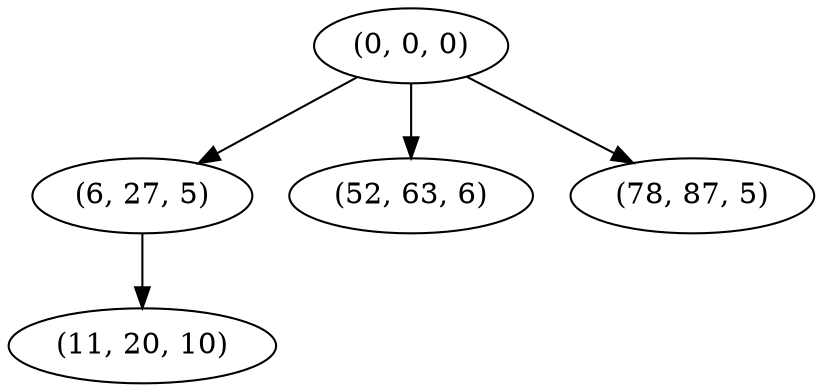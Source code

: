 digraph tree {
    "(0, 0, 0)";
    "(6, 27, 5)";
    "(11, 20, 10)";
    "(52, 63, 6)";
    "(78, 87, 5)";
    "(0, 0, 0)" -> "(6, 27, 5)";
    "(0, 0, 0)" -> "(52, 63, 6)";
    "(0, 0, 0)" -> "(78, 87, 5)";
    "(6, 27, 5)" -> "(11, 20, 10)";
}
